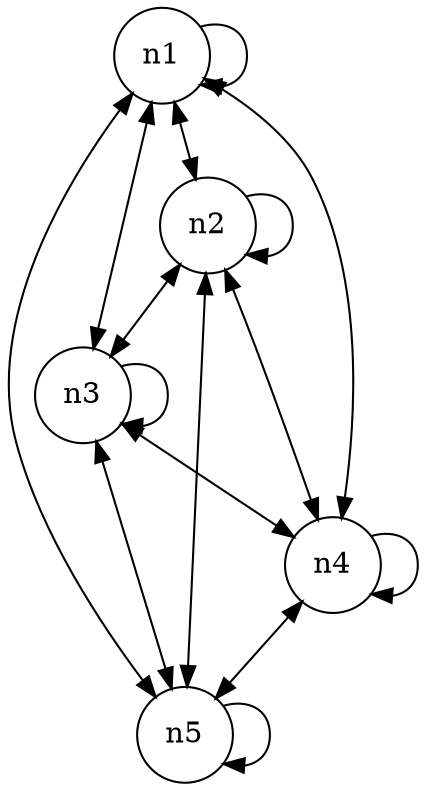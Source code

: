 digraph D {
  n1 [shape=circle]
  n2 [shape=circle]
  n3 [shape=circle]
  n4 [shape=circle]
  n5 [shape=circle]

  n1 -> n1 
  n2 -> n2 
  n3 -> n3 
  n4 -> n4 
  n5 -> n5 

  n1 -> n2 [dir=both]
  n1 -> n3 [dir=both]
  n1 -> n4 [dir=both]
  n1 -> n5 [dir=both]

  n2 -> n3 [dir=both]
  n2 -> n4 [dir=both]
  n2 -> n5 [dir=both]

  n3 -> n4 [dir=both]
  n3 -> n5 [dir=both]

  n4 -> n5 [dir=both]
}
